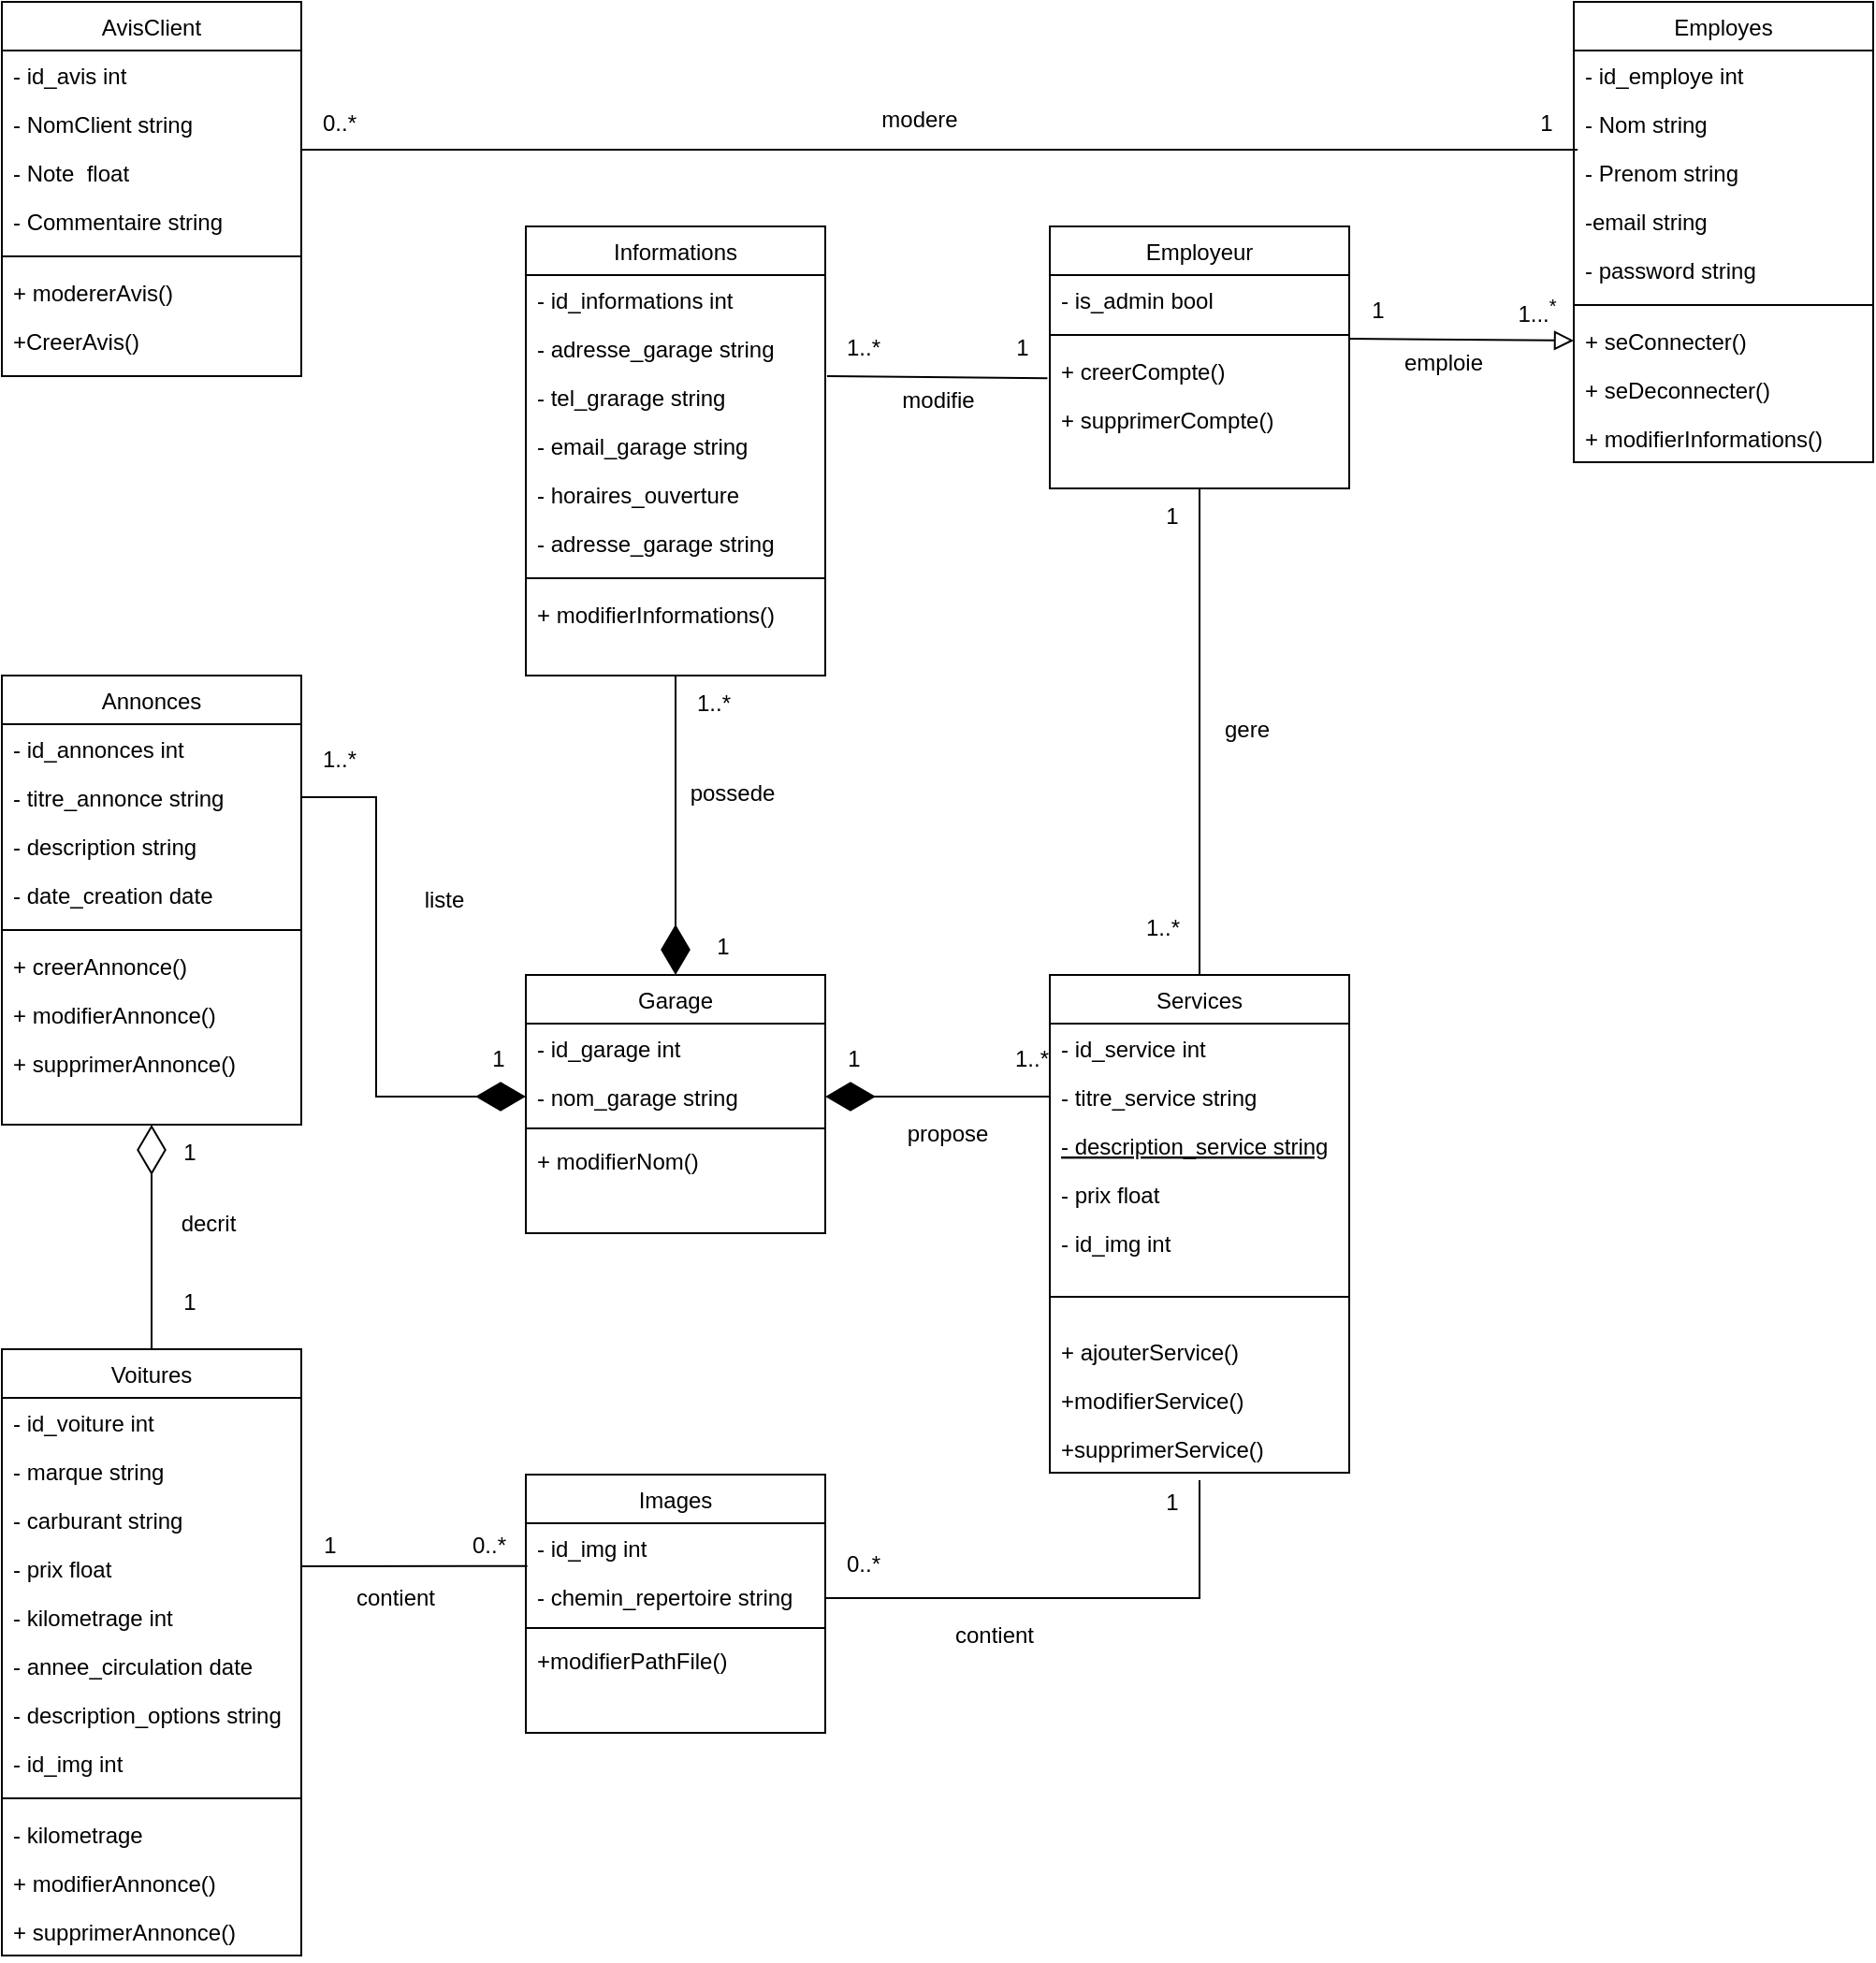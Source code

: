 <mxfile>
    <diagram id="C5RBs43oDa-KdzZeNtuy" name="Page-1">
        <mxGraphModel dx="1173" dy="784" grid="1" gridSize="10" guides="1" tooltips="1" connect="1" arrows="1" fold="1" page="1" pageScale="1" pageWidth="1654" pageHeight="1169" background="#FFFFFF" math="0" shadow="0">
            <root>
                <mxCell id="WIyWlLk6GJQsqaUBKTNV-0"/>
                <mxCell id="WIyWlLk6GJQsqaUBKTNV-1" parent="WIyWlLk6GJQsqaUBKTNV-0"/>
                <mxCell id="zkfFHV4jXpPFQw0GAbJ--0" value="Garage" style="swimlane;fontStyle=0;align=center;verticalAlign=top;childLayout=stackLayout;horizontal=1;startSize=26;horizontalStack=0;resizeParent=1;resizeLast=0;collapsible=1;marginBottom=0;rounded=0;shadow=0;strokeWidth=1;" parent="WIyWlLk6GJQsqaUBKTNV-1" vertex="1">
                    <mxGeometry x="580" y="583" width="160" height="138" as="geometry">
                        <mxRectangle x="230" y="140" width="160" height="26" as="alternateBounds"/>
                    </mxGeometry>
                </mxCell>
                <mxCell id="zkfFHV4jXpPFQw0GAbJ--1" value="- id_garage int" style="text;align=left;verticalAlign=top;spacingLeft=4;spacingRight=4;overflow=hidden;rotatable=0;points=[[0,0.5],[1,0.5]];portConstraint=eastwest;" parent="zkfFHV4jXpPFQw0GAbJ--0" vertex="1">
                    <mxGeometry y="26" width="160" height="26" as="geometry"/>
                </mxCell>
                <mxCell id="zkfFHV4jXpPFQw0GAbJ--2" value="- nom_garage string" style="text;align=left;verticalAlign=top;spacingLeft=4;spacingRight=4;overflow=hidden;rotatable=0;points=[[0,0.5],[1,0.5]];portConstraint=eastwest;rounded=0;shadow=0;html=0;" parent="zkfFHV4jXpPFQw0GAbJ--0" vertex="1">
                    <mxGeometry y="52" width="160" height="26" as="geometry"/>
                </mxCell>
                <mxCell id="zkfFHV4jXpPFQw0GAbJ--4" value="" style="line;html=1;strokeWidth=1;align=left;verticalAlign=middle;spacingTop=-1;spacingLeft=3;spacingRight=3;rotatable=0;labelPosition=right;points=[];portConstraint=eastwest;" parent="zkfFHV4jXpPFQw0GAbJ--0" vertex="1">
                    <mxGeometry y="78" width="160" height="8" as="geometry"/>
                </mxCell>
                <mxCell id="zkfFHV4jXpPFQw0GAbJ--5" value="+ modifierNom()" style="text;align=left;verticalAlign=top;spacingLeft=4;spacingRight=4;overflow=hidden;rotatable=0;points=[[0,0.5],[1,0.5]];portConstraint=eastwest;" parent="zkfFHV4jXpPFQw0GAbJ--0" vertex="1">
                    <mxGeometry y="86" width="160" height="26" as="geometry"/>
                </mxCell>
                <mxCell id="zkfFHV4jXpPFQw0GAbJ--6" value="Services" style="swimlane;fontStyle=0;align=center;verticalAlign=top;childLayout=stackLayout;horizontal=1;startSize=26;horizontalStack=0;resizeParent=1;resizeLast=0;collapsible=1;marginBottom=0;rounded=0;shadow=0;strokeWidth=1;" parent="WIyWlLk6GJQsqaUBKTNV-1" vertex="1">
                    <mxGeometry x="860" y="583" width="160" height="266" as="geometry">
                        <mxRectangle x="130" y="380" width="160" height="26" as="alternateBounds"/>
                    </mxGeometry>
                </mxCell>
                <mxCell id="zkfFHV4jXpPFQw0GAbJ--7" value="- id_service int" style="text;align=left;verticalAlign=top;spacingLeft=4;spacingRight=4;overflow=hidden;rotatable=0;points=[[0,0.5],[1,0.5]];portConstraint=eastwest;" parent="zkfFHV4jXpPFQw0GAbJ--6" vertex="1">
                    <mxGeometry y="26" width="160" height="26" as="geometry"/>
                </mxCell>
                <mxCell id="zkfFHV4jXpPFQw0GAbJ--8" value="- titre_service string" style="text;align=left;verticalAlign=top;spacingLeft=4;spacingRight=4;overflow=hidden;rotatable=0;points=[[0,0.5],[1,0.5]];portConstraint=eastwest;rounded=0;shadow=0;html=0;" parent="zkfFHV4jXpPFQw0GAbJ--6" vertex="1">
                    <mxGeometry y="52" width="160" height="26" as="geometry"/>
                </mxCell>
                <mxCell id="zkfFHV4jXpPFQw0GAbJ--10" value="- description_service string" style="text;align=left;verticalAlign=top;spacingLeft=4;spacingRight=4;overflow=hidden;rotatable=0;points=[[0,0.5],[1,0.5]];portConstraint=eastwest;fontStyle=4" parent="zkfFHV4jXpPFQw0GAbJ--6" vertex="1">
                    <mxGeometry y="78" width="160" height="26" as="geometry"/>
                </mxCell>
                <mxCell id="zkfFHV4jXpPFQw0GAbJ--11" value="- prix float" style="text;align=left;verticalAlign=top;spacingLeft=4;spacingRight=4;overflow=hidden;rotatable=0;points=[[0,0.5],[1,0.5]];portConstraint=eastwest;" parent="zkfFHV4jXpPFQw0GAbJ--6" vertex="1">
                    <mxGeometry y="104" width="160" height="26" as="geometry"/>
                </mxCell>
                <mxCell id="UUozDEuTqXK47o-9Nkh7-40" value="- id_img int" style="text;align=left;verticalAlign=top;spacingLeft=4;spacingRight=4;overflow=hidden;rotatable=0;points=[[0,0.5],[1,0.5]];portConstraint=eastwest;" parent="zkfFHV4jXpPFQw0GAbJ--6" vertex="1">
                    <mxGeometry y="130" width="160" height="26" as="geometry"/>
                </mxCell>
                <mxCell id="zkfFHV4jXpPFQw0GAbJ--9" value="" style="line;html=1;strokeWidth=1;align=left;verticalAlign=middle;spacingTop=-1;spacingLeft=3;spacingRight=3;rotatable=0;labelPosition=right;points=[];portConstraint=eastwest;" parent="zkfFHV4jXpPFQw0GAbJ--6" vertex="1">
                    <mxGeometry y="156" width="160" height="32" as="geometry"/>
                </mxCell>
                <mxCell id="UUozDEuTqXK47o-9Nkh7-41" value="+ ajouterService()" style="text;align=left;verticalAlign=top;spacingLeft=4;spacingRight=4;overflow=hidden;rotatable=0;points=[[0,0.5],[1,0.5]];portConstraint=eastwest;" parent="zkfFHV4jXpPFQw0GAbJ--6" vertex="1">
                    <mxGeometry y="188" width="160" height="26" as="geometry"/>
                </mxCell>
                <mxCell id="UUozDEuTqXK47o-9Nkh7-42" value="+modifierService()" style="text;align=left;verticalAlign=top;spacingLeft=4;spacingRight=4;overflow=hidden;rotatable=0;points=[[0,0.5],[1,0.5]];portConstraint=eastwest;" parent="zkfFHV4jXpPFQw0GAbJ--6" vertex="1">
                    <mxGeometry y="214" width="160" height="26" as="geometry"/>
                </mxCell>
                <mxCell id="UUozDEuTqXK47o-9Nkh7-43" value="+supprimerService()" style="text;align=left;verticalAlign=top;spacingLeft=4;spacingRight=4;overflow=hidden;rotatable=0;points=[[0,0.5],[1,0.5]];portConstraint=eastwest;" parent="zkfFHV4jXpPFQw0GAbJ--6" vertex="1">
                    <mxGeometry y="240" width="160" height="26" as="geometry"/>
                </mxCell>
                <mxCell id="UUozDEuTqXK47o-9Nkh7-0" value="Informations" style="swimlane;fontStyle=0;align=center;verticalAlign=top;childLayout=stackLayout;horizontal=1;startSize=26;horizontalStack=0;resizeParent=1;resizeLast=0;collapsible=1;marginBottom=0;rounded=0;shadow=0;strokeWidth=1;" parent="WIyWlLk6GJQsqaUBKTNV-1" vertex="1">
                    <mxGeometry x="580" y="183" width="160" height="240" as="geometry">
                        <mxRectangle x="230" y="140" width="160" height="26" as="alternateBounds"/>
                    </mxGeometry>
                </mxCell>
                <mxCell id="UUozDEuTqXK47o-9Nkh7-1" value="- id_informations int" style="text;align=left;verticalAlign=top;spacingLeft=4;spacingRight=4;overflow=hidden;rotatable=0;points=[[0,0.5],[1,0.5]];portConstraint=eastwest;" parent="UUozDEuTqXK47o-9Nkh7-0" vertex="1">
                    <mxGeometry y="26" width="160" height="26" as="geometry"/>
                </mxCell>
                <mxCell id="UUozDEuTqXK47o-9Nkh7-2" value="- adresse_garage string" style="text;align=left;verticalAlign=top;spacingLeft=4;spacingRight=4;overflow=hidden;rotatable=0;points=[[0,0.5],[1,0.5]];portConstraint=eastwest;rounded=0;shadow=0;html=0;" parent="UUozDEuTqXK47o-9Nkh7-0" vertex="1">
                    <mxGeometry y="52" width="160" height="26" as="geometry"/>
                </mxCell>
                <mxCell id="UUozDEuTqXK47o-9Nkh7-6" value="- tel_grarage string" style="text;align=left;verticalAlign=top;spacingLeft=4;spacingRight=4;overflow=hidden;rotatable=0;points=[[0,0.5],[1,0.5]];portConstraint=eastwest;rounded=0;shadow=0;html=0;" parent="UUozDEuTqXK47o-9Nkh7-0" vertex="1">
                    <mxGeometry y="78" width="160" height="26" as="geometry"/>
                </mxCell>
                <mxCell id="UUozDEuTqXK47o-9Nkh7-7" value="- email_garage string" style="text;align=left;verticalAlign=top;spacingLeft=4;spacingRight=4;overflow=hidden;rotatable=0;points=[[0,0.5],[1,0.5]];portConstraint=eastwest;rounded=0;shadow=0;html=0;" parent="UUozDEuTqXK47o-9Nkh7-0" vertex="1">
                    <mxGeometry y="104" width="160" height="26" as="geometry"/>
                </mxCell>
                <mxCell id="UUozDEuTqXK47o-9Nkh7-8" value="- horaires_ouverture" style="text;align=left;verticalAlign=top;spacingLeft=4;spacingRight=4;overflow=hidden;rotatable=0;points=[[0,0.5],[1,0.5]];portConstraint=eastwest;rounded=0;shadow=0;html=0;" parent="UUozDEuTqXK47o-9Nkh7-0" vertex="1">
                    <mxGeometry y="130" width="160" height="26" as="geometry"/>
                </mxCell>
                <mxCell id="UUozDEuTqXK47o-9Nkh7-5" value="- adresse_garage string" style="text;align=left;verticalAlign=top;spacingLeft=4;spacingRight=4;overflow=hidden;rotatable=0;points=[[0,0.5],[1,0.5]];portConstraint=eastwest;rounded=0;shadow=0;html=0;" parent="UUozDEuTqXK47o-9Nkh7-0" vertex="1">
                    <mxGeometry y="156" width="160" height="26" as="geometry"/>
                </mxCell>
                <mxCell id="UUozDEuTqXK47o-9Nkh7-3" value="" style="line;html=1;strokeWidth=1;align=left;verticalAlign=middle;spacingTop=-1;spacingLeft=3;spacingRight=3;rotatable=0;labelPosition=right;points=[];portConstraint=eastwest;" parent="UUozDEuTqXK47o-9Nkh7-0" vertex="1">
                    <mxGeometry y="182" width="160" height="12" as="geometry"/>
                </mxCell>
                <mxCell id="UUozDEuTqXK47o-9Nkh7-9" value="+ modifierInformations()" style="text;align=left;verticalAlign=top;spacingLeft=4;spacingRight=4;overflow=hidden;rotatable=0;points=[[0,0.5],[1,0.5]];portConstraint=eastwest;rounded=0;shadow=0;html=0;" parent="UUozDEuTqXK47o-9Nkh7-0" vertex="1">
                    <mxGeometry y="194" width="160" height="26" as="geometry"/>
                </mxCell>
                <mxCell id="UUozDEuTqXK47o-9Nkh7-11" value="Employes" style="swimlane;fontStyle=0;align=center;verticalAlign=top;childLayout=stackLayout;horizontal=1;startSize=26;horizontalStack=0;resizeParent=1;resizeLast=0;collapsible=1;marginBottom=0;rounded=0;shadow=0;strokeWidth=1;" parent="WIyWlLk6GJQsqaUBKTNV-1" vertex="1">
                    <mxGeometry x="1140" y="63" width="160" height="246" as="geometry">
                        <mxRectangle x="230" y="140" width="160" height="26" as="alternateBounds"/>
                    </mxGeometry>
                </mxCell>
                <mxCell id="UUozDEuTqXK47o-9Nkh7-12" value="- id_employe int" style="text;align=left;verticalAlign=top;spacingLeft=4;spacingRight=4;overflow=hidden;rotatable=0;points=[[0,0.5],[1,0.5]];portConstraint=eastwest;" parent="UUozDEuTqXK47o-9Nkh7-11" vertex="1">
                    <mxGeometry y="26" width="160" height="26" as="geometry"/>
                </mxCell>
                <mxCell id="UUozDEuTqXK47o-9Nkh7-13" value="- Nom string" style="text;align=left;verticalAlign=top;spacingLeft=4;spacingRight=4;overflow=hidden;rotatable=0;points=[[0,0.5],[1,0.5]];portConstraint=eastwest;rounded=0;shadow=0;html=0;" parent="UUozDEuTqXK47o-9Nkh7-11" vertex="1">
                    <mxGeometry y="52" width="160" height="26" as="geometry"/>
                </mxCell>
                <mxCell id="UUozDEuTqXK47o-9Nkh7-14" value="- Prenom string" style="text;align=left;verticalAlign=top;spacingLeft=4;spacingRight=4;overflow=hidden;rotatable=0;points=[[0,0.5],[1,0.5]];portConstraint=eastwest;rounded=0;shadow=0;html=0;" parent="UUozDEuTqXK47o-9Nkh7-11" vertex="1">
                    <mxGeometry y="78" width="160" height="26" as="geometry"/>
                </mxCell>
                <mxCell id="UUozDEuTqXK47o-9Nkh7-15" value="-email string" style="text;align=left;verticalAlign=top;spacingLeft=4;spacingRight=4;overflow=hidden;rotatable=0;points=[[0,0.5],[1,0.5]];portConstraint=eastwest;rounded=0;shadow=0;html=0;" parent="UUozDEuTqXK47o-9Nkh7-11" vertex="1">
                    <mxGeometry y="104" width="160" height="26" as="geometry"/>
                </mxCell>
                <mxCell id="UUozDEuTqXK47o-9Nkh7-16" value="- password string" style="text;align=left;verticalAlign=top;spacingLeft=4;spacingRight=4;overflow=hidden;rotatable=0;points=[[0,0.5],[1,0.5]];portConstraint=eastwest;rounded=0;shadow=0;html=0;" parent="UUozDEuTqXK47o-9Nkh7-11" vertex="1">
                    <mxGeometry y="130" width="160" height="26" as="geometry"/>
                </mxCell>
                <mxCell id="UUozDEuTqXK47o-9Nkh7-19" value="" style="line;html=1;strokeWidth=1;align=left;verticalAlign=middle;spacingTop=-1;spacingLeft=3;spacingRight=3;rotatable=0;labelPosition=right;points=[];portConstraint=eastwest;" parent="UUozDEuTqXK47o-9Nkh7-11" vertex="1">
                    <mxGeometry y="156" width="160" height="12" as="geometry"/>
                </mxCell>
                <mxCell id="UUozDEuTqXK47o-9Nkh7-20" value="+ seConnecter()" style="text;align=left;verticalAlign=top;spacingLeft=4;spacingRight=4;overflow=hidden;rotatable=0;points=[[0,0.5],[1,0.5]];portConstraint=eastwest;rounded=0;shadow=0;html=0;" parent="UUozDEuTqXK47o-9Nkh7-11" vertex="1">
                    <mxGeometry y="168" width="160" height="26" as="geometry"/>
                </mxCell>
                <mxCell id="UUozDEuTqXK47o-9Nkh7-21" value="+ seDeconnecter()" style="text;align=left;verticalAlign=top;spacingLeft=4;spacingRight=4;overflow=hidden;rotatable=0;points=[[0,0.5],[1,0.5]];portConstraint=eastwest;rounded=0;shadow=0;html=0;" parent="UUozDEuTqXK47o-9Nkh7-11" vertex="1">
                    <mxGeometry y="194" width="160" height="26" as="geometry"/>
                </mxCell>
                <mxCell id="UUozDEuTqXK47o-9Nkh7-22" value="+ modifierInformations()" style="text;align=left;verticalAlign=top;spacingLeft=4;spacingRight=4;overflow=hidden;rotatable=0;points=[[0,0.5],[1,0.5]];portConstraint=eastwest;rounded=0;shadow=0;html=0;" parent="UUozDEuTqXK47o-9Nkh7-11" vertex="1">
                    <mxGeometry y="220" width="160" height="26" as="geometry"/>
                </mxCell>
                <mxCell id="UUozDEuTqXK47o-9Nkh7-23" value="Employeur" style="swimlane;fontStyle=0;align=center;verticalAlign=top;childLayout=stackLayout;horizontal=1;startSize=26;horizontalStack=0;resizeParent=1;resizeLast=0;collapsible=1;marginBottom=0;rounded=0;shadow=0;strokeWidth=1;" parent="WIyWlLk6GJQsqaUBKTNV-1" vertex="1">
                    <mxGeometry x="860" y="183" width="160" height="140" as="geometry">
                        <mxRectangle x="520" y="40" width="160" height="26" as="alternateBounds"/>
                    </mxGeometry>
                </mxCell>
                <mxCell id="UUozDEuTqXK47o-9Nkh7-24" value="- is_admin bool" style="text;align=left;verticalAlign=top;spacingLeft=4;spacingRight=4;overflow=hidden;rotatable=0;points=[[0,0.5],[1,0.5]];portConstraint=eastwest;" parent="UUozDEuTqXK47o-9Nkh7-23" vertex="1">
                    <mxGeometry y="26" width="160" height="26" as="geometry"/>
                </mxCell>
                <mxCell id="UUozDEuTqXK47o-9Nkh7-29" value="" style="line;html=1;strokeWidth=1;align=left;verticalAlign=middle;spacingTop=-1;spacingLeft=3;spacingRight=3;rotatable=0;labelPosition=right;points=[];portConstraint=eastwest;" parent="UUozDEuTqXK47o-9Nkh7-23" vertex="1">
                    <mxGeometry y="52" width="160" height="12" as="geometry"/>
                </mxCell>
                <mxCell id="UUozDEuTqXK47o-9Nkh7-30" value="+ creerCompte()" style="text;align=left;verticalAlign=top;spacingLeft=4;spacingRight=4;overflow=hidden;rotatable=0;points=[[0,0.5],[1,0.5]];portConstraint=eastwest;rounded=0;shadow=0;html=0;" parent="UUozDEuTqXK47o-9Nkh7-23" vertex="1">
                    <mxGeometry y="64" width="160" height="26" as="geometry"/>
                </mxCell>
                <mxCell id="UUozDEuTqXK47o-9Nkh7-31" value="+ supprimerCompte()" style="text;align=left;verticalAlign=top;spacingLeft=4;spacingRight=4;overflow=hidden;rotatable=0;points=[[0,0.5],[1,0.5]];portConstraint=eastwest;rounded=0;shadow=0;html=0;" parent="UUozDEuTqXK47o-9Nkh7-23" vertex="1">
                    <mxGeometry y="90" width="160" height="50" as="geometry"/>
                </mxCell>
                <mxCell id="UUozDEuTqXK47o-9Nkh7-37" value="1" style="text;html=1;align=center;verticalAlign=middle;resizable=0;points=[];autosize=1;strokeColor=none;fillColor=none;" parent="WIyWlLk6GJQsqaUBKTNV-1" vertex="1">
                    <mxGeometry x="1020" y="213" width="30" height="30" as="geometry"/>
                </mxCell>
                <mxCell id="UUozDEuTqXK47o-9Nkh7-39" value="1...&lt;sup&gt;*&lt;/sup&gt;" style="text;html=1;align=center;verticalAlign=middle;resizable=0;points=[];autosize=1;strokeColor=none;fillColor=none;" parent="WIyWlLk6GJQsqaUBKTNV-1" vertex="1">
                    <mxGeometry x="1100" y="213" width="40" height="30" as="geometry"/>
                </mxCell>
                <mxCell id="UUozDEuTqXK47o-9Nkh7-44" value="" style="endArrow=diamondThin;endFill=1;endSize=24;html=1;rounded=0;entryX=1;entryY=0.5;entryDx=0;entryDy=0;exitX=0;exitY=0.5;exitDx=0;exitDy=0;" parent="WIyWlLk6GJQsqaUBKTNV-1" source="zkfFHV4jXpPFQw0GAbJ--8" target="zkfFHV4jXpPFQw0GAbJ--2" edge="1">
                    <mxGeometry width="160" relative="1" as="geometry">
                        <mxPoint x="970" y="453" as="sourcePoint"/>
                        <mxPoint x="1130" y="453" as="targetPoint"/>
                    </mxGeometry>
                </mxCell>
                <mxCell id="UUozDEuTqXK47o-9Nkh7-45" value="Images" style="swimlane;fontStyle=0;align=center;verticalAlign=top;childLayout=stackLayout;horizontal=1;startSize=26;horizontalStack=0;resizeParent=1;resizeLast=0;collapsible=1;marginBottom=0;rounded=0;shadow=0;strokeWidth=1;" parent="WIyWlLk6GJQsqaUBKTNV-1" vertex="1">
                    <mxGeometry x="580" y="850" width="160" height="138" as="geometry">
                        <mxRectangle x="230" y="140" width="160" height="26" as="alternateBounds"/>
                    </mxGeometry>
                </mxCell>
                <mxCell id="UUozDEuTqXK47o-9Nkh7-46" value="- id_img int" style="text;align=left;verticalAlign=top;spacingLeft=4;spacingRight=4;overflow=hidden;rotatable=0;points=[[0,0.5],[1,0.5]];portConstraint=eastwest;" parent="UUozDEuTqXK47o-9Nkh7-45" vertex="1">
                    <mxGeometry y="26" width="160" height="26" as="geometry"/>
                </mxCell>
                <mxCell id="UUozDEuTqXK47o-9Nkh7-47" value="- chemin_repertoire string" style="text;align=left;verticalAlign=top;spacingLeft=4;spacingRight=4;overflow=hidden;rotatable=0;points=[[0,0.5],[1,0.5]];portConstraint=eastwest;rounded=0;shadow=0;html=0;" parent="UUozDEuTqXK47o-9Nkh7-45" vertex="1">
                    <mxGeometry y="52" width="160" height="26" as="geometry"/>
                </mxCell>
                <mxCell id="UUozDEuTqXK47o-9Nkh7-48" value="" style="line;html=1;strokeWidth=1;align=left;verticalAlign=middle;spacingTop=-1;spacingLeft=3;spacingRight=3;rotatable=0;labelPosition=right;points=[];portConstraint=eastwest;" parent="UUozDEuTqXK47o-9Nkh7-45" vertex="1">
                    <mxGeometry y="78" width="160" height="8" as="geometry"/>
                </mxCell>
                <mxCell id="UUozDEuTqXK47o-9Nkh7-49" value="+modifierPathFile()" style="text;align=left;verticalAlign=top;spacingLeft=4;spacingRight=4;overflow=hidden;rotatable=0;points=[[0,0.5],[1,0.5]];portConstraint=eastwest;" parent="UUozDEuTqXK47o-9Nkh7-45" vertex="1">
                    <mxGeometry y="86" width="160" height="26" as="geometry"/>
                </mxCell>
                <mxCell id="UUozDEuTqXK47o-9Nkh7-52" value="" style="endArrow=none;startArrow=none;endFill=0;startFill=0;html=1;rounded=0;entryX=-0.008;entryY=0.659;entryDx=0;entryDy=0;exitX=1.006;exitY=1.077;exitDx=0;exitDy=0;exitPerimeter=0;entryPerimeter=0;" parent="WIyWlLk6GJQsqaUBKTNV-1" source="UUozDEuTqXK47o-9Nkh7-2" target="UUozDEuTqXK47o-9Nkh7-30" edge="1">
                    <mxGeometry width="160" relative="1" as="geometry">
                        <mxPoint x="740" y="140" as="sourcePoint"/>
                        <mxPoint x="1030" y="323" as="targetPoint"/>
                    </mxGeometry>
                </mxCell>
                <mxCell id="UUozDEuTqXK47o-9Nkh7-53" value="" style="endArrow=none;startArrow=none;endFill=0;startFill=0;html=1;rounded=0;exitX=0.5;exitY=0;exitDx=0;exitDy=0;" parent="WIyWlLk6GJQsqaUBKTNV-1" source="zkfFHV4jXpPFQw0GAbJ--6" target="UUozDEuTqXK47o-9Nkh7-31" edge="1">
                    <mxGeometry width="160" relative="1" as="geometry">
                        <mxPoint x="750" y="150" as="sourcePoint"/>
                        <mxPoint x="870" y="150" as="targetPoint"/>
                    </mxGeometry>
                </mxCell>
                <mxCell id="UUozDEuTqXK47o-9Nkh7-54" value="1..*" style="text;html=1;align=center;verticalAlign=middle;resizable=0;points=[];autosize=1;strokeColor=none;fillColor=none;" parent="WIyWlLk6GJQsqaUBKTNV-1" vertex="1">
                    <mxGeometry x="740" y="233" width="40" height="30" as="geometry"/>
                </mxCell>
                <mxCell id="UUozDEuTqXK47o-9Nkh7-55" value="1" style="text;html=1;align=center;verticalAlign=middle;resizable=0;points=[];autosize=1;strokeColor=none;fillColor=none;" parent="WIyWlLk6GJQsqaUBKTNV-1" vertex="1">
                    <mxGeometry x="830" y="233" width="30" height="30" as="geometry"/>
                </mxCell>
                <mxCell id="UUozDEuTqXK47o-9Nkh7-56" value="1" style="text;html=1;align=center;verticalAlign=middle;resizable=0;points=[];autosize=1;strokeColor=none;fillColor=none;" parent="WIyWlLk6GJQsqaUBKTNV-1" vertex="1">
                    <mxGeometry x="910" y="323" width="30" height="30" as="geometry"/>
                </mxCell>
                <mxCell id="UUozDEuTqXK47o-9Nkh7-57" value="1..*" style="text;html=1;align=center;verticalAlign=middle;resizable=0;points=[];autosize=1;strokeColor=none;fillColor=none;" parent="WIyWlLk6GJQsqaUBKTNV-1" vertex="1">
                    <mxGeometry x="900" y="543" width="40" height="30" as="geometry"/>
                </mxCell>
                <mxCell id="UUozDEuTqXK47o-9Nkh7-58" value="1..*" style="text;html=1;align=center;verticalAlign=middle;resizable=0;points=[];autosize=1;strokeColor=none;fillColor=none;" parent="WIyWlLk6GJQsqaUBKTNV-1" vertex="1">
                    <mxGeometry x="830" y="613" width="40" height="30" as="geometry"/>
                </mxCell>
                <mxCell id="UUozDEuTqXK47o-9Nkh7-59" value="1" style="text;html=1;align=center;verticalAlign=middle;resizable=0;points=[];autosize=1;strokeColor=none;fillColor=none;" parent="WIyWlLk6GJQsqaUBKTNV-1" vertex="1">
                    <mxGeometry x="740" y="613" width="30" height="30" as="geometry"/>
                </mxCell>
                <mxCell id="UUozDEuTqXK47o-9Nkh7-60" value="" style="endArrow=none;startArrow=none;endFill=0;startFill=0;html=1;rounded=0;exitX=1;exitY=0.5;exitDx=0;exitDy=0;" parent="WIyWlLk6GJQsqaUBKTNV-1" edge="1">
                    <mxGeometry width="160" relative="1" as="geometry">
                        <mxPoint x="740" y="916" as="sourcePoint"/>
                        <mxPoint x="940" y="853" as="targetPoint"/>
                        <Array as="points">
                            <mxPoint x="940" y="916"/>
                        </Array>
                    </mxGeometry>
                </mxCell>
                <mxCell id="UUozDEuTqXK47o-9Nkh7-61" value="1" style="text;html=1;align=center;verticalAlign=middle;resizable=0;points=[];autosize=1;strokeColor=none;fillColor=none;" parent="WIyWlLk6GJQsqaUBKTNV-1" vertex="1">
                    <mxGeometry x="910" y="850" width="30" height="30" as="geometry"/>
                </mxCell>
                <mxCell id="UUozDEuTqXK47o-9Nkh7-62" value="0..*" style="text;html=1;align=center;verticalAlign=middle;resizable=0;points=[];autosize=1;strokeColor=none;fillColor=none;" parent="WIyWlLk6GJQsqaUBKTNV-1" vertex="1">
                    <mxGeometry x="740" y="883" width="40" height="30" as="geometry"/>
                </mxCell>
                <mxCell id="UUozDEuTqXK47o-9Nkh7-63" value="Annonces" style="swimlane;fontStyle=0;align=center;verticalAlign=top;childLayout=stackLayout;horizontal=1;startSize=26;horizontalStack=0;resizeParent=1;resizeLast=0;collapsible=1;marginBottom=0;rounded=0;shadow=0;strokeWidth=1;" parent="WIyWlLk6GJQsqaUBKTNV-1" vertex="1">
                    <mxGeometry x="300" y="423" width="160" height="240" as="geometry">
                        <mxRectangle x="230" y="140" width="160" height="26" as="alternateBounds"/>
                    </mxGeometry>
                </mxCell>
                <mxCell id="UUozDEuTqXK47o-9Nkh7-64" value="- id_annonces int" style="text;align=left;verticalAlign=top;spacingLeft=4;spacingRight=4;overflow=hidden;rotatable=0;points=[[0,0.5],[1,0.5]];portConstraint=eastwest;" parent="UUozDEuTqXK47o-9Nkh7-63" vertex="1">
                    <mxGeometry y="26" width="160" height="26" as="geometry"/>
                </mxCell>
                <mxCell id="UUozDEuTqXK47o-9Nkh7-65" value="- titre_annonce string" style="text;align=left;verticalAlign=top;spacingLeft=4;spacingRight=4;overflow=hidden;rotatable=0;points=[[0,0.5],[1,0.5]];portConstraint=eastwest;rounded=0;shadow=0;html=0;" parent="UUozDEuTqXK47o-9Nkh7-63" vertex="1">
                    <mxGeometry y="52" width="160" height="26" as="geometry"/>
                </mxCell>
                <mxCell id="UUozDEuTqXK47o-9Nkh7-67" value="- description string" style="text;align=left;verticalAlign=top;spacingLeft=4;spacingRight=4;overflow=hidden;rotatable=0;points=[[0,0.5],[1,0.5]];portConstraint=eastwest;rounded=0;shadow=0;html=0;" parent="UUozDEuTqXK47o-9Nkh7-63" vertex="1">
                    <mxGeometry y="78" width="160" height="26" as="geometry"/>
                </mxCell>
                <mxCell id="UUozDEuTqXK47o-9Nkh7-86" value="- date_creation date" style="text;align=left;verticalAlign=top;spacingLeft=4;spacingRight=4;overflow=hidden;rotatable=0;points=[[0,0.5],[1,0.5]];portConstraint=eastwest;rounded=0;shadow=0;html=0;" parent="UUozDEuTqXK47o-9Nkh7-63" vertex="1">
                    <mxGeometry y="104" width="160" height="26" as="geometry"/>
                </mxCell>
                <mxCell id="UUozDEuTqXK47o-9Nkh7-70" value="" style="line;html=1;strokeWidth=1;align=left;verticalAlign=middle;spacingTop=-1;spacingLeft=3;spacingRight=3;rotatable=0;labelPosition=right;points=[];portConstraint=eastwest;" parent="UUozDEuTqXK47o-9Nkh7-63" vertex="1">
                    <mxGeometry y="130" width="160" height="12" as="geometry"/>
                </mxCell>
                <mxCell id="UUozDEuTqXK47o-9Nkh7-71" value="+ creerAnnonce()" style="text;align=left;verticalAlign=top;spacingLeft=4;spacingRight=4;overflow=hidden;rotatable=0;points=[[0,0.5],[1,0.5]];portConstraint=eastwest;rounded=0;shadow=0;html=0;" parent="UUozDEuTqXK47o-9Nkh7-63" vertex="1">
                    <mxGeometry y="142" width="160" height="26" as="geometry"/>
                </mxCell>
                <mxCell id="UUozDEuTqXK47o-9Nkh7-72" value="+ modifierAnnonce()" style="text;align=left;verticalAlign=top;spacingLeft=4;spacingRight=4;overflow=hidden;rotatable=0;points=[[0,0.5],[1,0.5]];portConstraint=eastwest;rounded=0;shadow=0;html=0;" parent="UUozDEuTqXK47o-9Nkh7-63" vertex="1">
                    <mxGeometry y="168" width="160" height="26" as="geometry"/>
                </mxCell>
                <mxCell id="UUozDEuTqXK47o-9Nkh7-73" value="+ supprimerAnnonce()" style="text;align=left;verticalAlign=top;spacingLeft=4;spacingRight=4;overflow=hidden;rotatable=0;points=[[0,0.5],[1,0.5]];portConstraint=eastwest;rounded=0;shadow=0;html=0;" parent="UUozDEuTqXK47o-9Nkh7-63" vertex="1">
                    <mxGeometry y="194" width="160" height="26" as="geometry"/>
                </mxCell>
                <mxCell id="UUozDEuTqXK47o-9Nkh7-74" value="" style="endArrow=diamondThin;endFill=1;endSize=24;html=1;rounded=0;entryX=0;entryY=0.5;entryDx=0;entryDy=0;exitX=0;exitY=0.5;exitDx=0;exitDy=0;" parent="WIyWlLk6GJQsqaUBKTNV-1" target="zkfFHV4jXpPFQw0GAbJ--2" edge="1">
                    <mxGeometry width="160" relative="1" as="geometry">
                        <mxPoint x="460" y="488" as="sourcePoint"/>
                        <mxPoint x="580" y="488" as="targetPoint"/>
                        <Array as="points">
                            <mxPoint x="500" y="488"/>
                            <mxPoint x="500" y="648"/>
                        </Array>
                    </mxGeometry>
                </mxCell>
                <mxCell id="UUozDEuTqXK47o-9Nkh7-75" value="1" style="text;html=1;align=center;verticalAlign=middle;resizable=0;points=[];autosize=1;strokeColor=none;fillColor=none;" parent="WIyWlLk6GJQsqaUBKTNV-1" vertex="1">
                    <mxGeometry x="550" y="613" width="30" height="30" as="geometry"/>
                </mxCell>
                <mxCell id="UUozDEuTqXK47o-9Nkh7-76" value="1..*" style="text;html=1;align=center;verticalAlign=middle;resizable=0;points=[];autosize=1;strokeColor=none;fillColor=none;" parent="WIyWlLk6GJQsqaUBKTNV-1" vertex="1">
                    <mxGeometry x="460" y="453" width="40" height="30" as="geometry"/>
                </mxCell>
                <mxCell id="UUozDEuTqXK47o-9Nkh7-77" value="Voitures" style="swimlane;fontStyle=0;align=center;verticalAlign=top;childLayout=stackLayout;horizontal=1;startSize=26;horizontalStack=0;resizeParent=1;resizeLast=0;collapsible=1;marginBottom=0;rounded=0;shadow=0;strokeWidth=1;" parent="WIyWlLk6GJQsqaUBKTNV-1" vertex="1">
                    <mxGeometry x="300" y="783" width="160" height="324" as="geometry">
                        <mxRectangle x="230" y="140" width="160" height="26" as="alternateBounds"/>
                    </mxGeometry>
                </mxCell>
                <mxCell id="UUozDEuTqXK47o-9Nkh7-78" value="- id_voiture int" style="text;align=left;verticalAlign=top;spacingLeft=4;spacingRight=4;overflow=hidden;rotatable=0;points=[[0,0.5],[1,0.5]];portConstraint=eastwest;" parent="UUozDEuTqXK47o-9Nkh7-77" vertex="1">
                    <mxGeometry y="26" width="160" height="26" as="geometry"/>
                </mxCell>
                <mxCell id="UUozDEuTqXK47o-9Nkh7-79" value="- marque string" style="text;align=left;verticalAlign=top;spacingLeft=4;spacingRight=4;overflow=hidden;rotatable=0;points=[[0,0.5],[1,0.5]];portConstraint=eastwest;rounded=0;shadow=0;html=0;" parent="UUozDEuTqXK47o-9Nkh7-77" vertex="1">
                    <mxGeometry y="52" width="160" height="26" as="geometry"/>
                </mxCell>
                <mxCell id="UUozDEuTqXK47o-9Nkh7-80" value="- carburant string" style="text;align=left;verticalAlign=top;spacingLeft=4;spacingRight=4;overflow=hidden;rotatable=0;points=[[0,0.5],[1,0.5]];portConstraint=eastwest;rounded=0;shadow=0;html=0;" parent="UUozDEuTqXK47o-9Nkh7-77" vertex="1">
                    <mxGeometry y="78" width="160" height="26" as="geometry"/>
                </mxCell>
                <mxCell id="UUozDEuTqXK47o-9Nkh7-66" value="- prix float" style="text;align=left;verticalAlign=top;spacingLeft=4;spacingRight=4;overflow=hidden;rotatable=0;points=[[0,0.5],[1,0.5]];portConstraint=eastwest;rounded=0;shadow=0;html=0;" parent="UUozDEuTqXK47o-9Nkh7-77" vertex="1">
                    <mxGeometry y="104" width="160" height="26" as="geometry"/>
                </mxCell>
                <mxCell id="UUozDEuTqXK47o-9Nkh7-81" value="- kilometrage int" style="text;align=left;verticalAlign=top;spacingLeft=4;spacingRight=4;overflow=hidden;rotatable=0;points=[[0,0.5],[1,0.5]];portConstraint=eastwest;rounded=0;shadow=0;html=0;" parent="UUozDEuTqXK47o-9Nkh7-77" vertex="1">
                    <mxGeometry y="130" width="160" height="26" as="geometry"/>
                </mxCell>
                <mxCell id="UUozDEuTqXK47o-9Nkh7-83" value="- annee_circulation date" style="text;align=left;verticalAlign=top;spacingLeft=4;spacingRight=4;overflow=hidden;rotatable=0;points=[[0,0.5],[1,0.5]];portConstraint=eastwest;rounded=0;shadow=0;html=0;" parent="UUozDEuTqXK47o-9Nkh7-77" vertex="1">
                    <mxGeometry y="156" width="160" height="26" as="geometry"/>
                </mxCell>
                <mxCell id="UUozDEuTqXK47o-9Nkh7-88" value="- description_options string" style="text;align=left;verticalAlign=top;spacingLeft=4;spacingRight=4;overflow=hidden;rotatable=0;points=[[0,0.5],[1,0.5]];portConstraint=eastwest;rounded=0;shadow=0;html=0;" parent="UUozDEuTqXK47o-9Nkh7-77" vertex="1">
                    <mxGeometry y="182" width="160" height="26" as="geometry"/>
                </mxCell>
                <mxCell id="UUozDEuTqXK47o-9Nkh7-125" value="- id_img int" style="text;align=left;verticalAlign=top;spacingLeft=4;spacingRight=4;overflow=hidden;rotatable=0;points=[[0,0.5],[1,0.5]];portConstraint=eastwest;rounded=0;shadow=0;html=0;" parent="UUozDEuTqXK47o-9Nkh7-77" vertex="1">
                    <mxGeometry y="208" width="160" height="26" as="geometry"/>
                </mxCell>
                <mxCell id="UUozDEuTqXK47o-9Nkh7-82" value="" style="line;html=1;strokeWidth=1;align=left;verticalAlign=middle;spacingTop=-1;spacingLeft=3;spacingRight=3;rotatable=0;labelPosition=right;points=[];portConstraint=eastwest;" parent="UUozDEuTqXK47o-9Nkh7-77" vertex="1">
                    <mxGeometry y="234" width="160" height="12" as="geometry"/>
                </mxCell>
                <mxCell id="UUozDEuTqXK47o-9Nkh7-87" value="- kilometrage" style="text;align=left;verticalAlign=top;spacingLeft=4;spacingRight=4;overflow=hidden;rotatable=0;points=[[0,0.5],[1,0.5]];portConstraint=eastwest;rounded=0;shadow=0;html=0;" parent="UUozDEuTqXK47o-9Nkh7-77" vertex="1">
                    <mxGeometry y="246" width="160" height="26" as="geometry"/>
                </mxCell>
                <mxCell id="UUozDEuTqXK47o-9Nkh7-84" value="+ modifierAnnonce()" style="text;align=left;verticalAlign=top;spacingLeft=4;spacingRight=4;overflow=hidden;rotatable=0;points=[[0,0.5],[1,0.5]];portConstraint=eastwest;rounded=0;shadow=0;html=0;" parent="UUozDEuTqXK47o-9Nkh7-77" vertex="1">
                    <mxGeometry y="272" width="160" height="26" as="geometry"/>
                </mxCell>
                <mxCell id="UUozDEuTqXK47o-9Nkh7-85" value="+ supprimerAnnonce()" style="text;align=left;verticalAlign=top;spacingLeft=4;spacingRight=4;overflow=hidden;rotatable=0;points=[[0,0.5],[1,0.5]];portConstraint=eastwest;rounded=0;shadow=0;html=0;" parent="UUozDEuTqXK47o-9Nkh7-77" vertex="1">
                    <mxGeometry y="298" width="160" height="26" as="geometry"/>
                </mxCell>
                <mxCell id="UUozDEuTqXK47o-9Nkh7-89" value="" style="endArrow=diamondThin;endFill=0;endSize=24;html=1;rounded=0;entryX=0.5;entryY=1;entryDx=0;entryDy=0;exitX=0.5;exitY=0;exitDx=0;exitDy=0;" parent="WIyWlLk6GJQsqaUBKTNV-1" source="UUozDEuTqXK47o-9Nkh7-77" target="UUozDEuTqXK47o-9Nkh7-63" edge="1">
                    <mxGeometry width="160" relative="1" as="geometry">
                        <mxPoint x="380" y="773" as="sourcePoint"/>
                        <mxPoint x="440" y="723" as="targetPoint"/>
                    </mxGeometry>
                </mxCell>
                <mxCell id="UUozDEuTqXK47o-9Nkh7-90" value="1" style="text;html=1;align=center;verticalAlign=middle;resizable=0;points=[];autosize=1;strokeColor=none;fillColor=none;" parent="WIyWlLk6GJQsqaUBKTNV-1" vertex="1">
                    <mxGeometry x="385" y="743" width="30" height="30" as="geometry"/>
                </mxCell>
                <mxCell id="UUozDEuTqXK47o-9Nkh7-91" value="1" style="text;html=1;align=center;verticalAlign=middle;resizable=0;points=[];autosize=1;strokeColor=none;fillColor=none;" parent="WIyWlLk6GJQsqaUBKTNV-1" vertex="1">
                    <mxGeometry x="385" y="663" width="30" height="30" as="geometry"/>
                </mxCell>
                <mxCell id="UUozDEuTqXK47o-9Nkh7-93" value="" style="endArrow=none;html=1;rounded=0;entryX=0.005;entryY=0.878;entryDx=0;entryDy=0;entryPerimeter=0;" parent="WIyWlLk6GJQsqaUBKTNV-1" target="UUozDEuTqXK47o-9Nkh7-46" edge="1">
                    <mxGeometry width="50" height="50" relative="1" as="geometry">
                        <mxPoint x="460" y="899" as="sourcePoint"/>
                        <mxPoint x="570" y="793" as="targetPoint"/>
                    </mxGeometry>
                </mxCell>
                <mxCell id="UUozDEuTqXK47o-9Nkh7-94" value="1" style="text;html=1;align=center;verticalAlign=middle;resizable=0;points=[];autosize=1;strokeColor=none;fillColor=none;" parent="WIyWlLk6GJQsqaUBKTNV-1" vertex="1">
                    <mxGeometry x="460" y="873" width="30" height="30" as="geometry"/>
                </mxCell>
                <mxCell id="UUozDEuTqXK47o-9Nkh7-95" value="0..*" style="text;html=1;align=center;verticalAlign=middle;resizable=0;points=[];autosize=1;strokeColor=none;fillColor=none;" parent="WIyWlLk6GJQsqaUBKTNV-1" vertex="1">
                    <mxGeometry x="540" y="873" width="40" height="30" as="geometry"/>
                </mxCell>
                <mxCell id="UUozDEuTqXK47o-9Nkh7-97" value="AvisClient" style="swimlane;fontStyle=0;align=center;verticalAlign=top;childLayout=stackLayout;horizontal=1;startSize=26;horizontalStack=0;resizeParent=1;resizeLast=0;collapsible=1;marginBottom=0;rounded=0;shadow=0;strokeWidth=1;" parent="WIyWlLk6GJQsqaUBKTNV-1" vertex="1">
                    <mxGeometry x="300" y="63" width="160" height="200" as="geometry">
                        <mxRectangle x="230" y="140" width="160" height="26" as="alternateBounds"/>
                    </mxGeometry>
                </mxCell>
                <mxCell id="UUozDEuTqXK47o-9Nkh7-98" value="- id_avis int" style="text;align=left;verticalAlign=top;spacingLeft=4;spacingRight=4;overflow=hidden;rotatable=0;points=[[0,0.5],[1,0.5]];portConstraint=eastwest;" parent="UUozDEuTqXK47o-9Nkh7-97" vertex="1">
                    <mxGeometry y="26" width="160" height="26" as="geometry"/>
                </mxCell>
                <mxCell id="UUozDEuTqXK47o-9Nkh7-99" value="- NomClient string" style="text;align=left;verticalAlign=top;spacingLeft=4;spacingRight=4;overflow=hidden;rotatable=0;points=[[0,0.5],[1,0.5]];portConstraint=eastwest;rounded=0;shadow=0;html=0;" parent="UUozDEuTqXK47o-9Nkh7-97" vertex="1">
                    <mxGeometry y="52" width="160" height="26" as="geometry"/>
                </mxCell>
                <mxCell id="UUozDEuTqXK47o-9Nkh7-100" value="- Note  float" style="text;align=left;verticalAlign=top;spacingLeft=4;spacingRight=4;overflow=hidden;rotatable=0;points=[[0,0.5],[1,0.5]];portConstraint=eastwest;rounded=0;shadow=0;html=0;" parent="UUozDEuTqXK47o-9Nkh7-97" vertex="1">
                    <mxGeometry y="78" width="160" height="26" as="geometry"/>
                </mxCell>
                <mxCell id="UUozDEuTqXK47o-9Nkh7-101" value="- Commentaire string" style="text;align=left;verticalAlign=top;spacingLeft=4;spacingRight=4;overflow=hidden;rotatable=0;points=[[0,0.5],[1,0.5]];portConstraint=eastwest;rounded=0;shadow=0;html=0;" parent="UUozDEuTqXK47o-9Nkh7-97" vertex="1">
                    <mxGeometry y="104" width="160" height="26" as="geometry"/>
                </mxCell>
                <mxCell id="UUozDEuTqXK47o-9Nkh7-102" value="" style="line;html=1;strokeWidth=1;align=left;verticalAlign=middle;spacingTop=-1;spacingLeft=3;spacingRight=3;rotatable=0;labelPosition=right;points=[];portConstraint=eastwest;" parent="UUozDEuTqXK47o-9Nkh7-97" vertex="1">
                    <mxGeometry y="130" width="160" height="12" as="geometry"/>
                </mxCell>
                <mxCell id="UUozDEuTqXK47o-9Nkh7-103" value="+ modererAvis()" style="text;align=left;verticalAlign=top;spacingLeft=4;spacingRight=4;overflow=hidden;rotatable=0;points=[[0,0.5],[1,0.5]];portConstraint=eastwest;rounded=0;shadow=0;html=0;" parent="UUozDEuTqXK47o-9Nkh7-97" vertex="1">
                    <mxGeometry y="142" width="160" height="26" as="geometry"/>
                </mxCell>
                <mxCell id="UUozDEuTqXK47o-9Nkh7-104" value="+CreerAvis()" style="text;align=left;verticalAlign=top;spacingLeft=4;spacingRight=4;overflow=hidden;rotatable=0;points=[[0,0.5],[1,0.5]];portConstraint=eastwest;rounded=0;shadow=0;html=0;" parent="UUozDEuTqXK47o-9Nkh7-97" vertex="1">
                    <mxGeometry y="168" width="160" height="26" as="geometry"/>
                </mxCell>
                <mxCell id="UUozDEuTqXK47o-9Nkh7-106" value="" style="endArrow=diamondThin;endFill=1;endSize=24;html=1;rounded=0;exitX=0.5;exitY=1;exitDx=0;exitDy=0;entryX=0.5;entryY=0;entryDx=0;entryDy=0;" parent="WIyWlLk6GJQsqaUBKTNV-1" source="UUozDEuTqXK47o-9Nkh7-0" target="zkfFHV4jXpPFQw0GAbJ--0" edge="1">
                    <mxGeometry width="160" relative="1" as="geometry">
                        <mxPoint x="660" y="313" as="sourcePoint"/>
                        <mxPoint x="770" y="503" as="targetPoint"/>
                    </mxGeometry>
                </mxCell>
                <mxCell id="UUozDEuTqXK47o-9Nkh7-107" value="1" style="text;html=1;align=center;verticalAlign=middle;resizable=0;points=[];autosize=1;strokeColor=none;fillColor=none;" parent="WIyWlLk6GJQsqaUBKTNV-1" vertex="1">
                    <mxGeometry x="670" y="553" width="30" height="30" as="geometry"/>
                </mxCell>
                <mxCell id="UUozDEuTqXK47o-9Nkh7-108" value="1..*" style="text;html=1;align=center;verticalAlign=middle;resizable=0;points=[];autosize=1;strokeColor=none;fillColor=none;" parent="WIyWlLk6GJQsqaUBKTNV-1" vertex="1">
                    <mxGeometry x="660" y="423" width="40" height="30" as="geometry"/>
                </mxCell>
                <mxCell id="UUozDEuTqXK47o-9Nkh7-109" value="" style="elbow=horizontal;endArrow=block;html=1;rounded=0;endSize=8;startSize=8;endFill=0;entryX=0;entryY=0.5;entryDx=0;entryDy=0;verticalAlign=middle;" parent="WIyWlLk6GJQsqaUBKTNV-1" target="UUozDEuTqXK47o-9Nkh7-20" edge="1">
                    <mxGeometry width="50" height="50" relative="1" as="geometry">
                        <mxPoint x="1020" y="243" as="sourcePoint"/>
                        <mxPoint x="1140" y="223" as="targetPoint"/>
                    </mxGeometry>
                </mxCell>
                <mxCell id="UUozDEuTqXK47o-9Nkh7-110" value="" style="endArrow=none;html=1;rounded=0;entryX=0.013;entryY=0.038;entryDx=0;entryDy=0;entryPerimeter=0;" parent="WIyWlLk6GJQsqaUBKTNV-1" target="UUozDEuTqXK47o-9Nkh7-14" edge="1">
                    <mxGeometry width="50" height="50" relative="1" as="geometry">
                        <mxPoint x="460" y="142" as="sourcePoint"/>
                        <mxPoint x="840" y="183" as="targetPoint"/>
                    </mxGeometry>
                </mxCell>
                <mxCell id="UUozDEuTqXK47o-9Nkh7-111" value="1" style="text;html=1;align=center;verticalAlign=middle;resizable=0;points=[];autosize=1;strokeColor=none;fillColor=none;" parent="WIyWlLk6GJQsqaUBKTNV-1" vertex="1">
                    <mxGeometry x="1110" y="113" width="30" height="30" as="geometry"/>
                </mxCell>
                <mxCell id="UUozDEuTqXK47o-9Nkh7-112" value="0..*" style="text;html=1;align=center;verticalAlign=middle;resizable=0;points=[];autosize=1;strokeColor=none;fillColor=none;" parent="WIyWlLk6GJQsqaUBKTNV-1" vertex="1">
                    <mxGeometry x="460" y="113" width="40" height="30" as="geometry"/>
                </mxCell>
                <mxCell id="UUozDEuTqXK47o-9Nkh7-114" value="modere" style="text;html=1;align=center;verticalAlign=middle;resizable=0;points=[];autosize=1;strokeColor=none;fillColor=none;" parent="WIyWlLk6GJQsqaUBKTNV-1" vertex="1">
                    <mxGeometry x="760" y="111" width="60" height="30" as="geometry"/>
                </mxCell>
                <mxCell id="UUozDEuTqXK47o-9Nkh7-116" value="emploie" style="text;html=1;align=center;verticalAlign=middle;resizable=0;points=[];autosize=1;strokeColor=none;fillColor=none;" parent="WIyWlLk6GJQsqaUBKTNV-1" vertex="1">
                    <mxGeometry x="1035" y="241" width="70" height="30" as="geometry"/>
                </mxCell>
                <mxCell id="UUozDEuTqXK47o-9Nkh7-117" value="gere" style="text;html=1;align=center;verticalAlign=middle;resizable=0;points=[];autosize=1;strokeColor=none;fillColor=none;" parent="WIyWlLk6GJQsqaUBKTNV-1" vertex="1">
                    <mxGeometry x="940" y="437" width="50" height="30" as="geometry"/>
                </mxCell>
                <mxCell id="UUozDEuTqXK47o-9Nkh7-118" value="propose" style="text;html=1;align=center;verticalAlign=middle;resizable=0;points=[];autosize=1;strokeColor=none;fillColor=none;" parent="WIyWlLk6GJQsqaUBKTNV-1" vertex="1">
                    <mxGeometry x="770" y="653" width="70" height="30" as="geometry"/>
                </mxCell>
                <mxCell id="UUozDEuTqXK47o-9Nkh7-119" value="contient" style="text;html=1;align=center;verticalAlign=middle;resizable=0;points=[];autosize=1;strokeColor=none;fillColor=none;" parent="WIyWlLk6GJQsqaUBKTNV-1" vertex="1">
                    <mxGeometry x="795" y="921" width="70" height="30" as="geometry"/>
                </mxCell>
                <mxCell id="UUozDEuTqXK47o-9Nkh7-120" value="contient" style="text;html=1;align=center;verticalAlign=middle;resizable=0;points=[];autosize=1;strokeColor=none;fillColor=none;" parent="WIyWlLk6GJQsqaUBKTNV-1" vertex="1">
                    <mxGeometry x="475" y="901" width="70" height="30" as="geometry"/>
                </mxCell>
                <mxCell id="UUozDEuTqXK47o-9Nkh7-121" value="liste" style="text;html=1;align=center;verticalAlign=middle;resizable=0;points=[];autosize=1;strokeColor=none;fillColor=none;" parent="WIyWlLk6GJQsqaUBKTNV-1" vertex="1">
                    <mxGeometry x="516" y="530" width="39" height="26" as="geometry"/>
                </mxCell>
                <mxCell id="UUozDEuTqXK47o-9Nkh7-122" value="decrit" style="text;html=1;align=center;verticalAlign=middle;resizable=0;points=[];autosize=1;strokeColor=none;fillColor=none;" parent="WIyWlLk6GJQsqaUBKTNV-1" vertex="1">
                    <mxGeometry x="385" y="701" width="50" height="30" as="geometry"/>
                </mxCell>
                <mxCell id="UUozDEuTqXK47o-9Nkh7-123" value="modifie" style="text;html=1;align=center;verticalAlign=middle;resizable=0;points=[];autosize=1;strokeColor=none;fillColor=none;" parent="WIyWlLk6GJQsqaUBKTNV-1" vertex="1">
                    <mxGeometry x="770" y="261" width="60" height="30" as="geometry"/>
                </mxCell>
                <mxCell id="UUozDEuTqXK47o-9Nkh7-124" value="possede" style="text;html=1;align=center;verticalAlign=middle;resizable=0;points=[];autosize=1;strokeColor=none;fillColor=none;" parent="WIyWlLk6GJQsqaUBKTNV-1" vertex="1">
                    <mxGeometry x="655" y="471" width="70" height="30" as="geometry"/>
                </mxCell>
            </root>
        </mxGraphModel>
    </diagram>
</mxfile>